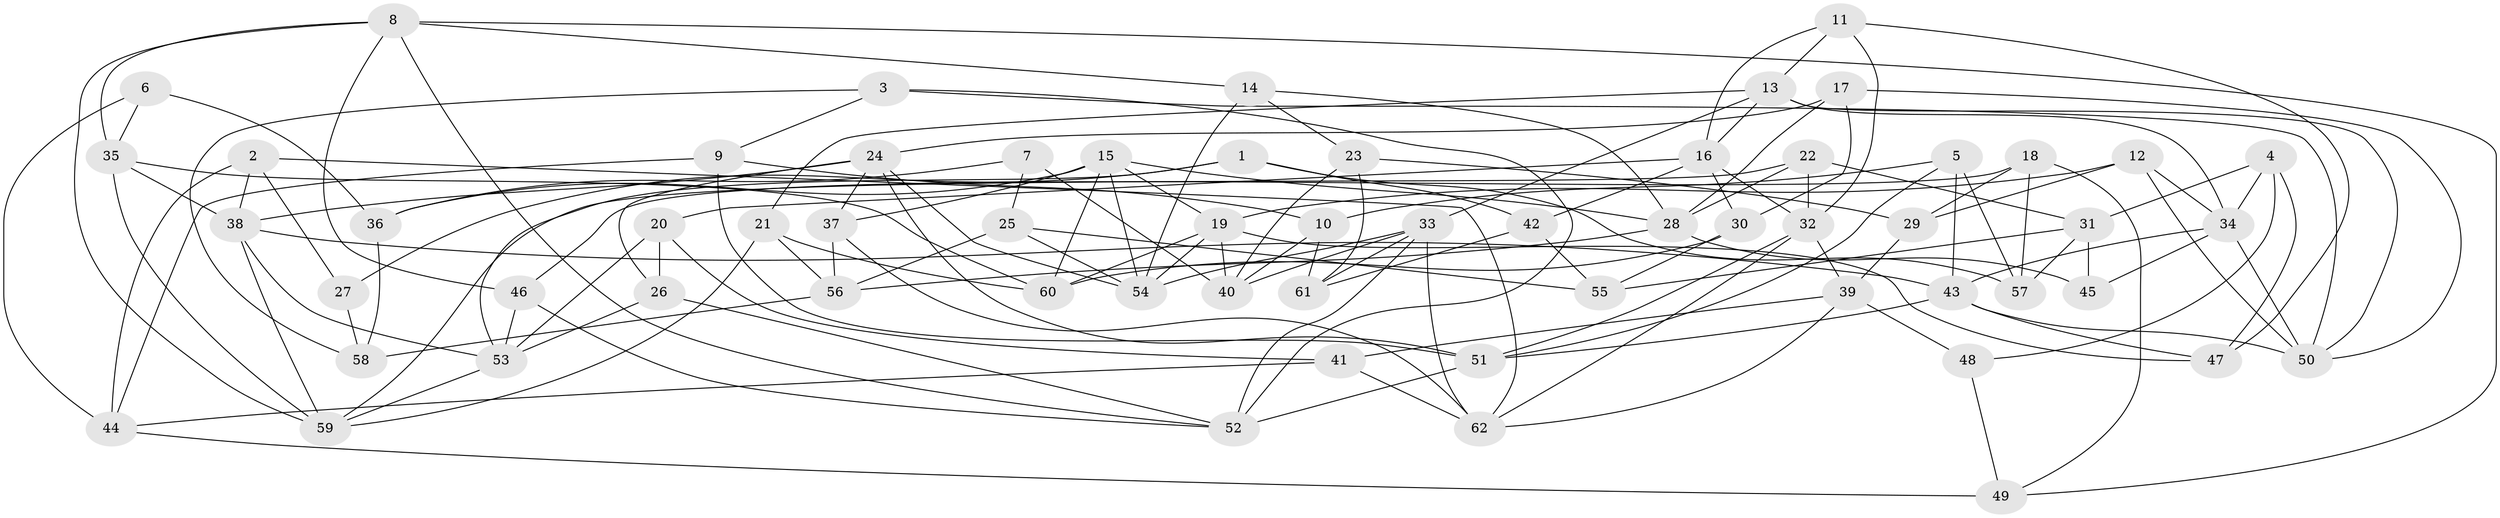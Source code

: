// original degree distribution, {4: 1.0}
// Generated by graph-tools (version 1.1) at 2025/38/03/04/25 23:38:05]
// undirected, 62 vertices, 144 edges
graph export_dot {
  node [color=gray90,style=filled];
  1;
  2;
  3;
  4;
  5;
  6;
  7;
  8;
  9;
  10;
  11;
  12;
  13;
  14;
  15;
  16;
  17;
  18;
  19;
  20;
  21;
  22;
  23;
  24;
  25;
  26;
  27;
  28;
  29;
  30;
  31;
  32;
  33;
  34;
  35;
  36;
  37;
  38;
  39;
  40;
  41;
  42;
  43;
  44;
  45;
  46;
  47;
  48;
  49;
  50;
  51;
  52;
  53;
  54;
  55;
  56;
  57;
  58;
  59;
  60;
  61;
  62;
  1 -- 27 [weight=1.0];
  1 -- 42 [weight=1.0];
  1 -- 53 [weight=1.0];
  1 -- 57 [weight=1.0];
  2 -- 27 [weight=1.0];
  2 -- 38 [weight=1.0];
  2 -- 44 [weight=1.0];
  2 -- 62 [weight=1.0];
  3 -- 9 [weight=1.0];
  3 -- 50 [weight=1.0];
  3 -- 52 [weight=1.0];
  3 -- 58 [weight=1.0];
  4 -- 31 [weight=1.0];
  4 -- 34 [weight=1.0];
  4 -- 47 [weight=1.0];
  4 -- 48 [weight=1.0];
  5 -- 10 [weight=1.0];
  5 -- 43 [weight=1.0];
  5 -- 51 [weight=1.0];
  5 -- 57 [weight=1.0];
  6 -- 35 [weight=1.0];
  6 -- 36 [weight=1.0];
  6 -- 44 [weight=2.0];
  7 -- 25 [weight=1.0];
  7 -- 36 [weight=1.0];
  7 -- 40 [weight=2.0];
  8 -- 14 [weight=1.0];
  8 -- 35 [weight=1.0];
  8 -- 46 [weight=1.0];
  8 -- 49 [weight=1.0];
  8 -- 52 [weight=1.0];
  8 -- 59 [weight=1.0];
  9 -- 10 [weight=1.0];
  9 -- 44 [weight=1.0];
  9 -- 51 [weight=1.0];
  10 -- 40 [weight=1.0];
  10 -- 61 [weight=1.0];
  11 -- 13 [weight=1.0];
  11 -- 16 [weight=1.0];
  11 -- 32 [weight=1.0];
  11 -- 47 [weight=1.0];
  12 -- 19 [weight=1.0];
  12 -- 29 [weight=1.0];
  12 -- 34 [weight=1.0];
  12 -- 50 [weight=1.0];
  13 -- 16 [weight=1.0];
  13 -- 21 [weight=1.0];
  13 -- 33 [weight=1.0];
  13 -- 34 [weight=1.0];
  13 -- 50 [weight=1.0];
  14 -- 23 [weight=1.0];
  14 -- 28 [weight=1.0];
  14 -- 54 [weight=1.0];
  15 -- 19 [weight=1.0];
  15 -- 28 [weight=1.0];
  15 -- 36 [weight=1.0];
  15 -- 37 [weight=1.0];
  15 -- 54 [weight=1.0];
  15 -- 60 [weight=1.0];
  16 -- 20 [weight=1.0];
  16 -- 30 [weight=1.0];
  16 -- 32 [weight=1.0];
  16 -- 42 [weight=1.0];
  17 -- 24 [weight=1.0];
  17 -- 28 [weight=1.0];
  17 -- 30 [weight=1.0];
  17 -- 50 [weight=1.0];
  18 -- 29 [weight=1.0];
  18 -- 46 [weight=1.0];
  18 -- 49 [weight=1.0];
  18 -- 57 [weight=1.0];
  19 -- 40 [weight=1.0];
  19 -- 47 [weight=1.0];
  19 -- 54 [weight=1.0];
  19 -- 60 [weight=1.0];
  20 -- 26 [weight=1.0];
  20 -- 41 [weight=1.0];
  20 -- 53 [weight=1.0];
  21 -- 56 [weight=1.0];
  21 -- 59 [weight=1.0];
  21 -- 60 [weight=1.0];
  22 -- 28 [weight=1.0];
  22 -- 31 [weight=1.0];
  22 -- 32 [weight=1.0];
  22 -- 59 [weight=1.0];
  23 -- 29 [weight=1.0];
  23 -- 40 [weight=1.0];
  23 -- 61 [weight=1.0];
  24 -- 26 [weight=1.0];
  24 -- 37 [weight=1.0];
  24 -- 38 [weight=1.0];
  24 -- 51 [weight=1.0];
  24 -- 54 [weight=1.0];
  25 -- 54 [weight=1.0];
  25 -- 55 [weight=1.0];
  25 -- 56 [weight=1.0];
  26 -- 52 [weight=1.0];
  26 -- 53 [weight=1.0];
  27 -- 58 [weight=2.0];
  28 -- 45 [weight=1.0];
  28 -- 56 [weight=1.0];
  29 -- 39 [weight=1.0];
  30 -- 55 [weight=1.0];
  30 -- 60 [weight=1.0];
  31 -- 45 [weight=2.0];
  31 -- 55 [weight=1.0];
  31 -- 57 [weight=1.0];
  32 -- 39 [weight=1.0];
  32 -- 51 [weight=1.0];
  32 -- 62 [weight=1.0];
  33 -- 40 [weight=1.0];
  33 -- 52 [weight=1.0];
  33 -- 54 [weight=1.0];
  33 -- 61 [weight=1.0];
  33 -- 62 [weight=1.0];
  34 -- 43 [weight=1.0];
  34 -- 45 [weight=1.0];
  34 -- 50 [weight=1.0];
  35 -- 38 [weight=1.0];
  35 -- 59 [weight=1.0];
  35 -- 60 [weight=2.0];
  36 -- 58 [weight=1.0];
  37 -- 56 [weight=1.0];
  37 -- 62 [weight=1.0];
  38 -- 43 [weight=1.0];
  38 -- 53 [weight=1.0];
  38 -- 59 [weight=1.0];
  39 -- 41 [weight=1.0];
  39 -- 48 [weight=2.0];
  39 -- 62 [weight=1.0];
  41 -- 44 [weight=1.0];
  41 -- 62 [weight=1.0];
  42 -- 55 [weight=1.0];
  42 -- 61 [weight=1.0];
  43 -- 47 [weight=1.0];
  43 -- 50 [weight=1.0];
  43 -- 51 [weight=1.0];
  44 -- 49 [weight=1.0];
  46 -- 52 [weight=1.0];
  46 -- 53 [weight=1.0];
  48 -- 49 [weight=1.0];
  51 -- 52 [weight=1.0];
  53 -- 59 [weight=1.0];
  56 -- 58 [weight=2.0];
}
